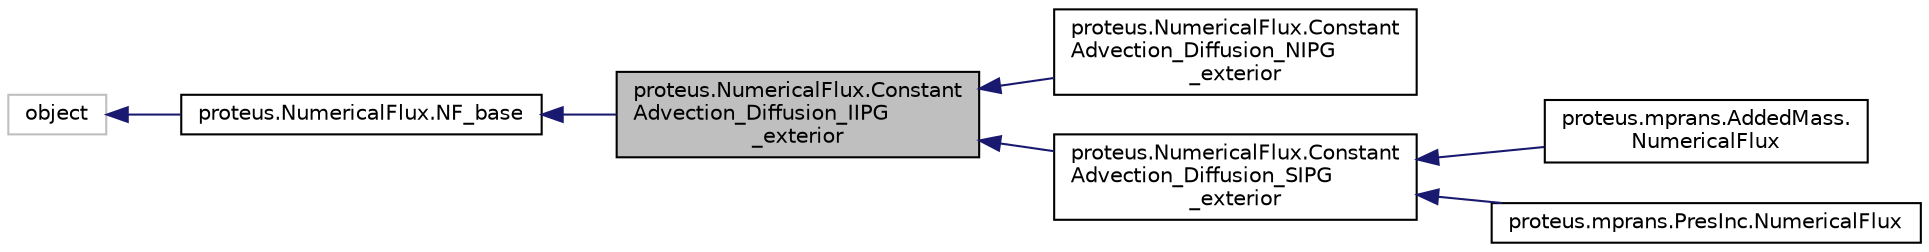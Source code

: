 digraph "proteus.NumericalFlux.ConstantAdvection_Diffusion_IIPG_exterior"
{
 // LATEX_PDF_SIZE
  edge [fontname="Helvetica",fontsize="10",labelfontname="Helvetica",labelfontsize="10"];
  node [fontname="Helvetica",fontsize="10",shape=record];
  rankdir="LR";
  Node1 [label="proteus.NumericalFlux.Constant\lAdvection_Diffusion_IIPG\l_exterior",height=0.2,width=0.4,color="black", fillcolor="grey75", style="filled", fontcolor="black",tooltip=" "];
  Node2 -> Node1 [dir="back",color="midnightblue",fontsize="10",style="solid",fontname="Helvetica"];
  Node2 [label="proteus.NumericalFlux.NF_base",height=0.2,width=0.4,color="black", fillcolor="white", style="filled",URL="$classproteus_1_1NumericalFlux_1_1NF__base.html",tooltip=" "];
  Node3 -> Node2 [dir="back",color="midnightblue",fontsize="10",style="solid",fontname="Helvetica"];
  Node3 [label="object",height=0.2,width=0.4,color="grey75", fillcolor="white", style="filled",tooltip=" "];
  Node1 -> Node4 [dir="back",color="midnightblue",fontsize="10",style="solid",fontname="Helvetica"];
  Node4 [label="proteus.NumericalFlux.Constant\lAdvection_Diffusion_NIPG\l_exterior",height=0.2,width=0.4,color="black", fillcolor="white", style="filled",URL="$classproteus_1_1NumericalFlux_1_1ConstantAdvection__Diffusion__NIPG__exterior.html",tooltip=" "];
  Node1 -> Node5 [dir="back",color="midnightblue",fontsize="10",style="solid",fontname="Helvetica"];
  Node5 [label="proteus.NumericalFlux.Constant\lAdvection_Diffusion_SIPG\l_exterior",height=0.2,width=0.4,color="black", fillcolor="white", style="filled",URL="$classproteus_1_1NumericalFlux_1_1ConstantAdvection__Diffusion__SIPG__exterior.html",tooltip=" "];
  Node5 -> Node6 [dir="back",color="midnightblue",fontsize="10",style="solid",fontname="Helvetica"];
  Node6 [label="proteus.mprans.AddedMass.\lNumericalFlux",height=0.2,width=0.4,color="black", fillcolor="white", style="filled",URL="$classproteus_1_1mprans_1_1AddedMass_1_1NumericalFlux.html",tooltip=" "];
  Node5 -> Node7 [dir="back",color="midnightblue",fontsize="10",style="solid",fontname="Helvetica"];
  Node7 [label="proteus.mprans.PresInc.NumericalFlux",height=0.2,width=0.4,color="black", fillcolor="white", style="filled",URL="$classproteus_1_1mprans_1_1PresInc_1_1NumericalFlux.html",tooltip=" "];
}
